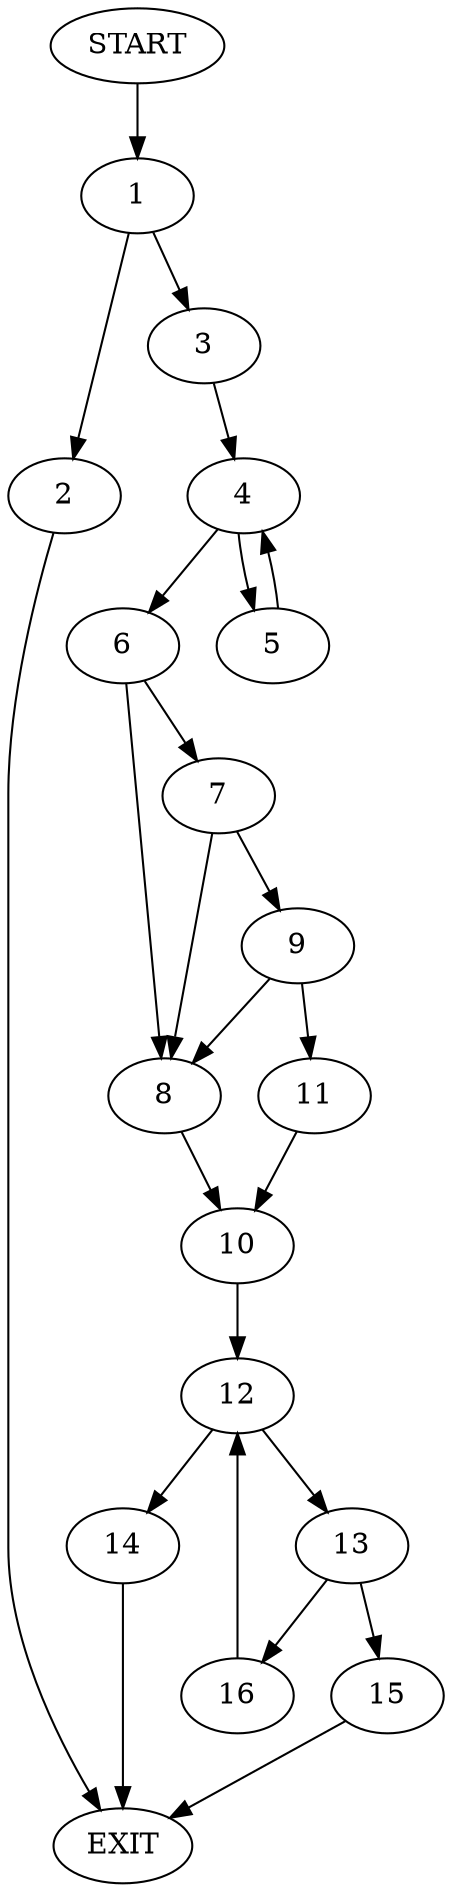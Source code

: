 digraph {
0 [label="START"]
17 [label="EXIT"]
0 -> 1
1 -> 2
1 -> 3
3 -> 4
2 -> 17
4 -> 5
4 -> 6
6 -> 7
6 -> 8
5 -> 4
7 -> 8
7 -> 9
8 -> 10
9 -> 11
9 -> 8
11 -> 10
10 -> 12
12 -> 13
12 -> 14
13 -> 15
13 -> 16
14 -> 17
16 -> 12
15 -> 17
}
